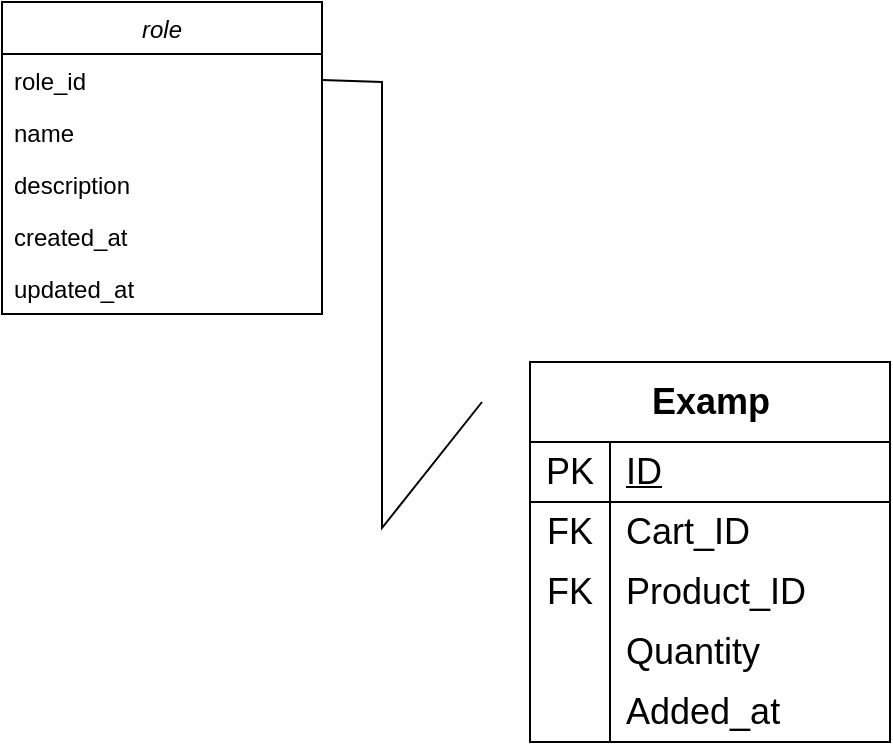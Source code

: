 <mxfile version="26.1.0">
  <diagram id="C5RBs43oDa-KdzZeNtuy" name="Page-1">
    <mxGraphModel dx="2736" dy="1013" grid="1" gridSize="10" guides="1" tooltips="1" connect="1" arrows="1" fold="1" page="1" pageScale="1" pageWidth="827" pageHeight="1169" math="0" shadow="0">
      <root>
        <mxCell id="WIyWlLk6GJQsqaUBKTNV-0" />
        <mxCell id="WIyWlLk6GJQsqaUBKTNV-1" parent="WIyWlLk6GJQsqaUBKTNV-0" />
        <mxCell id="3hNGx6pBIkLM38abceTq-0" value="&lt;b&gt;Examp&lt;/b&gt;" style="shape=table;startSize=40;container=1;collapsible=1;childLayout=tableLayout;fixedRows=1;rowLines=0;fontStyle=0;align=center;resizeLast=1;html=1;strokeWidth=1;fontSize=18;" vertex="1" parent="WIyWlLk6GJQsqaUBKTNV-1">
          <mxGeometry x="234" y="260" width="180" height="190" as="geometry" />
        </mxCell>
        <mxCell id="3hNGx6pBIkLM38abceTq-1" value="" style="shape=tableRow;horizontal=0;startSize=0;swimlaneHead=0;swimlaneBody=0;fillColor=none;collapsible=0;dropTarget=0;points=[[0,0.5],[1,0.5]];portConstraint=eastwest;top=0;left=0;right=0;bottom=1;fontStyle=0;strokeWidth=1;fontSize=18;" vertex="1" parent="3hNGx6pBIkLM38abceTq-0">
          <mxGeometry y="40" width="180" height="30" as="geometry" />
        </mxCell>
        <mxCell id="3hNGx6pBIkLM38abceTq-2" value="PK" style="shape=partialRectangle;connectable=0;fillColor=none;top=0;left=0;bottom=0;right=0;fontStyle=0;overflow=hidden;whiteSpace=wrap;html=1;strokeWidth=1;fontSize=18;" vertex="1" parent="3hNGx6pBIkLM38abceTq-1">
          <mxGeometry width="40" height="30" as="geometry">
            <mxRectangle width="40" height="30" as="alternateBounds" />
          </mxGeometry>
        </mxCell>
        <mxCell id="3hNGx6pBIkLM38abceTq-3" value="ID" style="shape=partialRectangle;connectable=0;fillColor=none;top=0;left=0;bottom=0;right=0;align=left;spacingLeft=6;fontStyle=4;overflow=hidden;whiteSpace=wrap;html=1;strokeWidth=1;fontSize=18;" vertex="1" parent="3hNGx6pBIkLM38abceTq-1">
          <mxGeometry x="40" width="140" height="30" as="geometry">
            <mxRectangle width="140" height="30" as="alternateBounds" />
          </mxGeometry>
        </mxCell>
        <mxCell id="3hNGx6pBIkLM38abceTq-4" value="" style="shape=tableRow;horizontal=0;startSize=0;swimlaneHead=0;swimlaneBody=0;fillColor=none;collapsible=0;dropTarget=0;points=[[0,0.5],[1,0.5]];portConstraint=eastwest;top=0;left=0;right=0;bottom=0;fontStyle=0;strokeWidth=1;fontSize=18;" vertex="1" parent="3hNGx6pBIkLM38abceTq-0">
          <mxGeometry y="70" width="180" height="30" as="geometry" />
        </mxCell>
        <mxCell id="3hNGx6pBIkLM38abceTq-5" value="FK" style="shape=partialRectangle;connectable=0;fillColor=none;top=0;left=0;bottom=0;right=0;editable=1;overflow=hidden;whiteSpace=wrap;html=1;fontStyle=0;strokeWidth=1;fontSize=18;" vertex="1" parent="3hNGx6pBIkLM38abceTq-4">
          <mxGeometry width="40" height="30" as="geometry">
            <mxRectangle width="40" height="30" as="alternateBounds" />
          </mxGeometry>
        </mxCell>
        <mxCell id="3hNGx6pBIkLM38abceTq-6" value="Cart_ID" style="shape=partialRectangle;connectable=0;fillColor=none;top=0;left=0;bottom=0;right=0;align=left;spacingLeft=6;overflow=hidden;whiteSpace=wrap;html=1;fontStyle=0;strokeWidth=1;fontSize=18;" vertex="1" parent="3hNGx6pBIkLM38abceTq-4">
          <mxGeometry x="40" width="140" height="30" as="geometry">
            <mxRectangle width="140" height="30" as="alternateBounds" />
          </mxGeometry>
        </mxCell>
        <mxCell id="3hNGx6pBIkLM38abceTq-7" value="" style="shape=tableRow;horizontal=0;startSize=0;swimlaneHead=0;swimlaneBody=0;fillColor=none;collapsible=0;dropTarget=0;points=[[0,0.5],[1,0.5]];portConstraint=eastwest;top=0;left=0;right=0;bottom=0;fontStyle=0;strokeWidth=1;fontSize=18;" vertex="1" parent="3hNGx6pBIkLM38abceTq-0">
          <mxGeometry y="100" width="180" height="30" as="geometry" />
        </mxCell>
        <mxCell id="3hNGx6pBIkLM38abceTq-8" value="FK" style="shape=partialRectangle;connectable=0;fillColor=none;top=0;left=0;bottom=0;right=0;editable=1;overflow=hidden;whiteSpace=wrap;html=1;fontStyle=0;strokeWidth=1;fontSize=18;" vertex="1" parent="3hNGx6pBIkLM38abceTq-7">
          <mxGeometry width="40" height="30" as="geometry">
            <mxRectangle width="40" height="30" as="alternateBounds" />
          </mxGeometry>
        </mxCell>
        <mxCell id="3hNGx6pBIkLM38abceTq-9" value="Product_ID" style="shape=partialRectangle;connectable=0;fillColor=none;top=0;left=0;bottom=0;right=0;align=left;spacingLeft=6;overflow=hidden;whiteSpace=wrap;html=1;fontStyle=0;strokeWidth=1;fontSize=18;" vertex="1" parent="3hNGx6pBIkLM38abceTq-7">
          <mxGeometry x="40" width="140" height="30" as="geometry">
            <mxRectangle width="140" height="30" as="alternateBounds" />
          </mxGeometry>
        </mxCell>
        <mxCell id="3hNGx6pBIkLM38abceTq-10" value="" style="shape=tableRow;horizontal=0;startSize=0;swimlaneHead=0;swimlaneBody=0;fillColor=none;collapsible=0;dropTarget=0;points=[[0,0.5],[1,0.5]];portConstraint=eastwest;top=0;left=0;right=0;bottom=0;fontStyle=0;strokeWidth=1;fontSize=18;" vertex="1" parent="3hNGx6pBIkLM38abceTq-0">
          <mxGeometry y="130" width="180" height="30" as="geometry" />
        </mxCell>
        <mxCell id="3hNGx6pBIkLM38abceTq-11" value="" style="shape=partialRectangle;connectable=0;fillColor=none;top=0;left=0;bottom=0;right=0;editable=1;overflow=hidden;whiteSpace=wrap;html=1;fontStyle=0;strokeWidth=1;fontSize=18;" vertex="1" parent="3hNGx6pBIkLM38abceTq-10">
          <mxGeometry width="40" height="30" as="geometry">
            <mxRectangle width="40" height="30" as="alternateBounds" />
          </mxGeometry>
        </mxCell>
        <mxCell id="3hNGx6pBIkLM38abceTq-12" value="Quantity" style="shape=partialRectangle;connectable=0;fillColor=none;top=0;left=0;bottom=0;right=0;align=left;spacingLeft=6;overflow=hidden;whiteSpace=wrap;html=1;fontStyle=0;strokeWidth=1;fontSize=18;" vertex="1" parent="3hNGx6pBIkLM38abceTq-10">
          <mxGeometry x="40" width="140" height="30" as="geometry">
            <mxRectangle width="140" height="30" as="alternateBounds" />
          </mxGeometry>
        </mxCell>
        <mxCell id="3hNGx6pBIkLM38abceTq-13" value="" style="shape=tableRow;horizontal=0;startSize=0;swimlaneHead=0;swimlaneBody=0;fillColor=none;collapsible=0;dropTarget=0;points=[[0,0.5],[1,0.5]];portConstraint=eastwest;top=0;left=0;right=0;bottom=0;fontStyle=0;strokeWidth=1;fontSize=18;" vertex="1" parent="3hNGx6pBIkLM38abceTq-0">
          <mxGeometry y="160" width="180" height="30" as="geometry" />
        </mxCell>
        <mxCell id="3hNGx6pBIkLM38abceTq-14" value="" style="shape=partialRectangle;connectable=0;fillColor=none;top=0;left=0;bottom=0;right=0;editable=1;overflow=hidden;whiteSpace=wrap;html=1;fontStyle=0;strokeWidth=1;fontSize=18;" vertex="1" parent="3hNGx6pBIkLM38abceTq-13">
          <mxGeometry width="40" height="30" as="geometry">
            <mxRectangle width="40" height="30" as="alternateBounds" />
          </mxGeometry>
        </mxCell>
        <mxCell id="3hNGx6pBIkLM38abceTq-15" value="Added_at" style="shape=partialRectangle;connectable=0;fillColor=none;top=0;left=0;bottom=0;right=0;align=left;spacingLeft=6;overflow=hidden;whiteSpace=wrap;html=1;fontStyle=0;strokeWidth=1;fontSize=18;" vertex="1" parent="3hNGx6pBIkLM38abceTq-13">
          <mxGeometry x="40" width="140" height="30" as="geometry">
            <mxRectangle width="140" height="30" as="alternateBounds" />
          </mxGeometry>
        </mxCell>
        <mxCell id="gdVN7yan0BjnN_KAf-kx-9" value="role" style="swimlane;fontStyle=2;align=center;verticalAlign=top;childLayout=stackLayout;horizontal=1;startSize=26;horizontalStack=0;resizeParent=1;resizeLast=0;collapsible=1;marginBottom=0;rounded=0;shadow=0;strokeWidth=1;" vertex="1" parent="WIyWlLk6GJQsqaUBKTNV-1">
          <mxGeometry x="-30" y="80" width="160" height="156" as="geometry">
            <mxRectangle x="230" y="140" width="160" height="26" as="alternateBounds" />
          </mxGeometry>
        </mxCell>
        <mxCell id="gdVN7yan0BjnN_KAf-kx-10" value="role_id" style="text;align=left;verticalAlign=top;spacingLeft=4;spacingRight=4;overflow=hidden;rotatable=0;points=[[0,0.5],[1,0.5]];portConstraint=eastwest;" vertex="1" parent="gdVN7yan0BjnN_KAf-kx-9">
          <mxGeometry y="26" width="160" height="26" as="geometry" />
        </mxCell>
        <mxCell id="gdVN7yan0BjnN_KAf-kx-13" value="name" style="text;align=left;verticalAlign=top;spacingLeft=4;spacingRight=4;overflow=hidden;rotatable=0;points=[[0,0.5],[1,0.5]];portConstraint=eastwest;rounded=0;shadow=0;html=0;" vertex="1" parent="gdVN7yan0BjnN_KAf-kx-9">
          <mxGeometry y="52" width="160" height="26" as="geometry" />
        </mxCell>
        <mxCell id="gdVN7yan0BjnN_KAf-kx-26" value="description" style="text;align=left;verticalAlign=top;spacingLeft=4;spacingRight=4;overflow=hidden;rotatable=0;points=[[0,0.5],[1,0.5]];portConstraint=eastwest;" vertex="1" parent="gdVN7yan0BjnN_KAf-kx-9">
          <mxGeometry y="78" width="160" height="26" as="geometry" />
        </mxCell>
        <mxCell id="gdVN7yan0BjnN_KAf-kx-27" value="created_at" style="text;align=left;verticalAlign=top;spacingLeft=4;spacingRight=4;overflow=hidden;rotatable=0;points=[[0,0.5],[1,0.5]];portConstraint=eastwest;" vertex="1" parent="gdVN7yan0BjnN_KAf-kx-9">
          <mxGeometry y="104" width="160" height="26" as="geometry" />
        </mxCell>
        <mxCell id="gdVN7yan0BjnN_KAf-kx-28" value="updated_at" style="text;align=left;verticalAlign=top;spacingLeft=4;spacingRight=4;overflow=hidden;rotatable=0;points=[[0,0.5],[1,0.5]];portConstraint=eastwest;" vertex="1" parent="gdVN7yan0BjnN_KAf-kx-9">
          <mxGeometry y="130" width="160" height="26" as="geometry" />
        </mxCell>
        <mxCell id="gdVN7yan0BjnN_KAf-kx-29" value="" style="endArrow=none;html=1;rounded=0;exitX=1;exitY=0.5;exitDx=0;exitDy=0;entryX=0;entryY=0.5;entryDx=0;entryDy=0;" edge="1" parent="WIyWlLk6GJQsqaUBKTNV-1" source="gdVN7yan0BjnN_KAf-kx-10">
          <mxGeometry width="50" height="50" relative="1" as="geometry">
            <mxPoint x="160" y="330" as="sourcePoint" />
            <mxPoint x="210" y="280" as="targetPoint" />
            <Array as="points">
              <mxPoint x="160" y="120" />
              <mxPoint x="160" y="343" />
            </Array>
          </mxGeometry>
        </mxCell>
      </root>
    </mxGraphModel>
  </diagram>
</mxfile>
